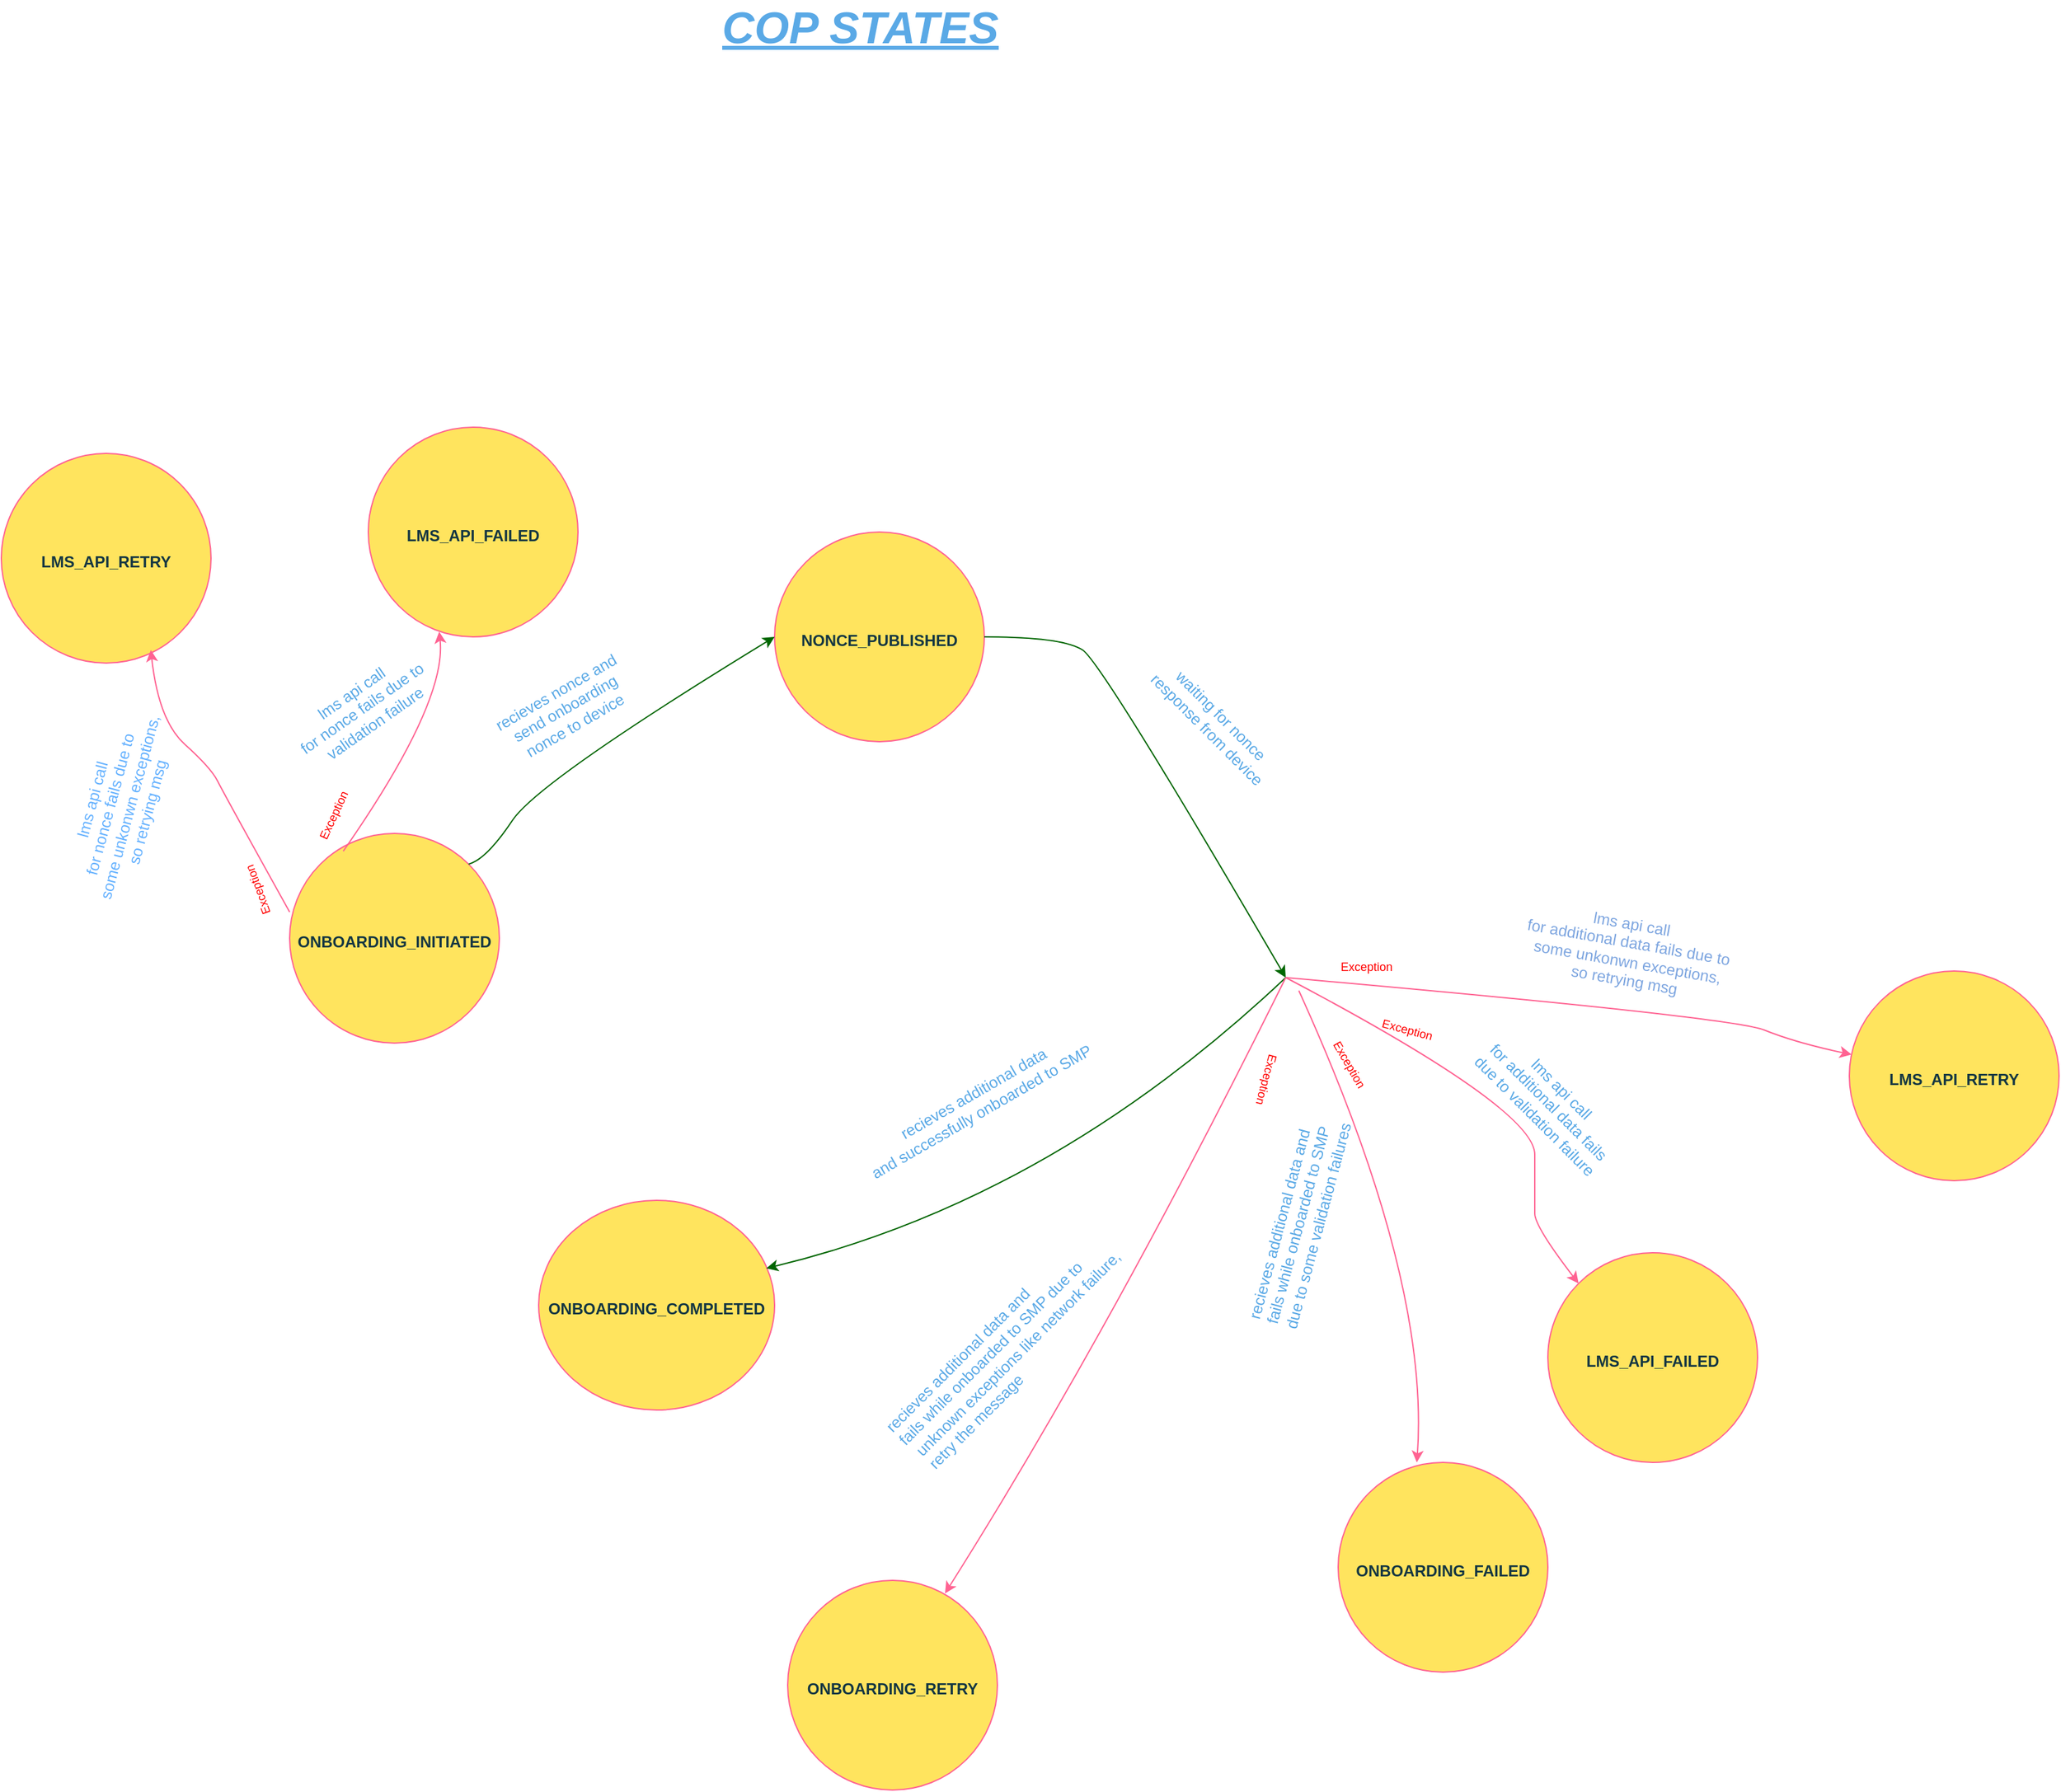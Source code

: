 <mxfile version="15.5.9" type="device"><diagram name="Page-1" id="dd472eb7-4b8b-5cd9-a60b-b15522922e76"><mxGraphModel dx="1882" dy="1286" grid="1" gridSize="10" guides="1" tooltips="1" connect="1" arrows="1" fold="1" page="1" pageScale="1" pageWidth="1100" pageHeight="850" math="0" shadow="0"><root><mxCell id="0"/><mxCell id="1" parent="0"/><mxCell id="45236fa5f4b8e91a-1" value="&lt;span style=&quot;color: rgb(20 , 54 , 66) ; font-family: &amp;#34;helvetica&amp;#34; ; font-size: 12px&quot;&gt;&lt;b&gt;ONBOARDING_INITIATED&lt;/b&gt;&lt;/span&gt;" style="ellipse;whiteSpace=wrap;html=1;rounded=0;shadow=0;dashed=0;comic=0;fontFamily=Verdana;fontSize=22;fontColor=#5AA9E6;fillColor=#FFE45E;strokeColor=#FF6392;" parent="1" vertex="1"><mxGeometry x="130" y="160" width="160" height="160" as="geometry"/></mxCell><mxCell id="45236fa5f4b8e91a-2" value="&lt;span style=&quot;color: rgb(20 , 54 , 66) ; font-family: &amp;#34;helvetica&amp;#34; ; font-size: 12px&quot;&gt;&lt;b&gt;LMS_API_FAILED&lt;/b&gt;&lt;/span&gt;" style="ellipse;whiteSpace=wrap;html=1;rounded=0;shadow=0;dashed=0;comic=0;fontFamily=Verdana;fontSize=22;fontColor=#5AA9E6;fillColor=#FFE45E;strokeColor=#FF6392;" parent="1" vertex="1"><mxGeometry x="1090" y="480" width="160" height="160" as="geometry"/></mxCell><mxCell id="45236fa5f4b8e91a-5" value="&lt;font color=&quot;#143642&quot; face=&quot;helvetica&quot;&gt;&lt;span style=&quot;font-size: 12px&quot;&gt;&lt;b&gt;LMS_API_FAILED&lt;/b&gt;&lt;/span&gt;&lt;/font&gt;" style="ellipse;whiteSpace=wrap;html=1;rounded=0;shadow=0;dashed=0;comic=0;fontFamily=Verdana;fontSize=22;fontColor=#5AA9E6;fillColor=#FFE45E;strokeColor=#FF6392;" parent="1" vertex="1"><mxGeometry x="190" y="-150" width="160" height="160" as="geometry"/></mxCell><mxCell id="45236fa5f4b8e91a-6" value="&lt;span style=&quot;color: rgb(20 , 54 , 66) ; font-family: &amp;#34;helvetica&amp;#34; ; font-size: 12px&quot;&gt;&lt;b&gt;NONCE_PUBLISHED&lt;/b&gt;&lt;/span&gt;" style="ellipse;whiteSpace=wrap;html=1;rounded=0;shadow=0;dashed=0;comic=0;fontFamily=Verdana;fontSize=22;fontColor=#5AA9E6;fillColor=#FFE45E;strokeColor=#FF6392;" parent="1" vertex="1"><mxGeometry x="500" y="-70" width="160" height="160" as="geometry"/></mxCell><mxCell id="45236fa5f4b8e91a-7" value="&lt;span style=&quot;color: rgb(20 , 54 , 66) ; font-family: &amp;#34;helvetica&amp;#34; ; font-size: 12px&quot;&gt;&lt;b&gt;ONBOARDING_COMPLETED&lt;/b&gt;&lt;/span&gt;" style="ellipse;whiteSpace=wrap;html=1;rounded=0;shadow=0;dashed=0;comic=0;fontFamily=Verdana;fontSize=22;fontColor=#5AA9E6;fillColor=#FFE45E;strokeColor=#FF6392;" parent="1" vertex="1"><mxGeometry x="320" y="440" width="180" height="160" as="geometry"/></mxCell><mxCell id="45236fa5f4b8e91a-8" value="&lt;span style=&quot;color: rgb(20 , 54 , 66) ; font-family: &amp;#34;helvetica&amp;#34; ; font-size: 12px&quot;&gt;&lt;b&gt;ONBOARDING_FAILED&lt;/b&gt;&lt;/span&gt;" style="ellipse;whiteSpace=wrap;html=1;rounded=0;shadow=0;dashed=0;comic=0;fontFamily=Verdana;fontSize=22;fontColor=#5AA9E6;fillColor=#FFE45E;strokeColor=#FF6392;" parent="1" vertex="1"><mxGeometry x="930" y="640" width="160" height="160" as="geometry"/></mxCell><mxCell id="TYJBMArK_ucydaSapgoZ-1" value="" style="curved=1;endArrow=classic;html=1;rounded=0;entryX=0;entryY=0.5;entryDx=0;entryDy=0;strokeColor=#006600;fontColor=#5AA9E6;exitX=1;exitY=0;exitDx=0;exitDy=0;" parent="1" source="45236fa5f4b8e91a-1" target="45236fa5f4b8e91a-6" edge="1"><mxGeometry width="50" height="50" relative="1" as="geometry"><mxPoint x="280" y="190" as="sourcePoint"/><mxPoint x="370" y="110" as="targetPoint"/><Array as="points"><mxPoint x="280" y="180"/><mxPoint x="320" y="120"/></Array></mxGeometry></mxCell><mxCell id="TYJBMArK_ucydaSapgoZ-5" value="" style="curved=1;endArrow=classic;html=1;rounded=0;exitX=1;exitY=0.5;exitDx=0;exitDy=0;strokeColor=#006600;fontColor=#5AA9E6;" parent="1" source="45236fa5f4b8e91a-6" edge="1"><mxGeometry width="50" height="50" relative="1" as="geometry"><mxPoint x="740" y="90" as="sourcePoint"/><mxPoint x="890" y="270" as="targetPoint"/><Array as="points"><mxPoint x="720" y="10"/><mxPoint x="750" y="30"/></Array></mxGeometry></mxCell><mxCell id="TYJBMArK_ucydaSapgoZ-6" value="" style="curved=1;endArrow=classic;html=1;rounded=0;entryX=0.965;entryY=0.324;entryDx=0;entryDy=0;entryPerimeter=0;strokeColor=#006600;fontColor=#5AA9E6;" parent="1" target="45236fa5f4b8e91a-7" edge="1"><mxGeometry width="50" height="50" relative="1" as="geometry"><mxPoint x="890" y="270" as="sourcePoint"/><mxPoint x="760" y="475" as="targetPoint"/><Array as="points"><mxPoint x="710" y="440"/></Array></mxGeometry></mxCell><mxCell id="TYJBMArK_ucydaSapgoZ-8" value="" style="curved=1;endArrow=classic;html=1;rounded=0;entryX=0.338;entryY=0.975;entryDx=0;entryDy=0;entryPerimeter=0;strokeColor=#FF6392;fontColor=#5AA9E6;startArrow=none;exitX=0;exitY=1;exitDx=0;exitDy=0;" parent="1" target="45236fa5f4b8e91a-5" edge="1" source="yi5m7oRNvEplAAZUWIpt-15"><mxGeometry width="50" height="50" relative="1" as="geometry"><mxPoint x="170" y="180" as="sourcePoint"/><mxPoint x="300" y="50" as="targetPoint"/><Array as="points"><mxPoint x="250" y="60"/></Array></mxGeometry></mxCell><mxCell id="TYJBMArK_ucydaSapgoZ-9" value="" style="curved=1;endArrow=classic;html=1;rounded=0;entryX=0;entryY=0;entryDx=0;entryDy=0;strokeColor=#FF6392;fontColor=#5AA9E6;" parent="1" target="45236fa5f4b8e91a-2" edge="1"><mxGeometry width="50" height="50" relative="1" as="geometry"><mxPoint x="890" y="270" as="sourcePoint"/><mxPoint x="1180" y="400" as="targetPoint"/><Array as="points"><mxPoint x="1080" y="370"/><mxPoint x="1080" y="440"/><mxPoint x="1080" y="460"/></Array></mxGeometry></mxCell><mxCell id="TYJBMArK_ucydaSapgoZ-11" value="" style="curved=1;endArrow=classic;html=1;rounded=0;strokeColor=#FF6392;fontColor=#5AA9E6;" parent="1" edge="1"><mxGeometry width="50" height="50" relative="1" as="geometry"><mxPoint x="900" y="280" as="sourcePoint"/><mxPoint x="990" y="640" as="targetPoint"/><Array as="points"><mxPoint x="1000" y="500"/></Array></mxGeometry></mxCell><mxCell id="TYJBMArK_ucydaSapgoZ-12" value="lms api call&lt;br&gt;for nonce fails due to&lt;br&gt;&amp;nbsp;validation failure" style="text;html=1;align=center;verticalAlign=middle;resizable=0;points=[];autosize=1;strokeColor=none;fillColor=none;fontColor=#5AA9E6;rotation=-35;" parent="1" vertex="1"><mxGeometry x="120" y="40" width="130" height="50" as="geometry"/></mxCell><mxCell id="TYJBMArK_ucydaSapgoZ-13" value="recieves nonce and &lt;br&gt;send onboarding &lt;br&gt;nonce to device" style="text;html=1;align=center;verticalAlign=middle;resizable=0;points=[];autosize=1;strokeColor=none;fillColor=none;fontColor=#5AA9E6;rotation=-30;" parent="1" vertex="1"><mxGeometry x="280" y="40" width="120" height="50" as="geometry"/></mxCell><mxCell id="TYJBMArK_ucydaSapgoZ-14" value="waiting for nonce &lt;br&gt;response from device" style="text;html=1;align=center;verticalAlign=middle;resizable=0;points=[];autosize=1;strokeColor=none;fillColor=none;fontColor=#5AA9E6;rotation=45;" parent="1" vertex="1"><mxGeometry x="770" y="60" width="130" height="30" as="geometry"/></mxCell><mxCell id="TYJBMArK_ucydaSapgoZ-15" value="lms api call&lt;br&gt;for additional data fails&lt;br&gt;due to validation failure" style="text;html=1;align=center;verticalAlign=middle;resizable=0;points=[];autosize=1;strokeColor=none;fillColor=none;fontColor=#5AA9E6;rotation=45;" parent="1" vertex="1"><mxGeometry x="1020" y="340" width="140" height="50" as="geometry"/></mxCell><mxCell id="TYJBMArK_ucydaSapgoZ-16" value="recieves additional data &lt;br&gt;and successfully onboarded to SMP&amp;nbsp;" style="text;html=1;align=center;verticalAlign=middle;resizable=0;points=[];autosize=1;strokeColor=none;fillColor=none;fontColor=#5AA9E6;rotation=-30;" parent="1" vertex="1"><mxGeometry x="550" y="350" width="210" height="30" as="geometry"/></mxCell><mxCell id="TYJBMArK_ucydaSapgoZ-17" value="recieves additional data and &lt;br&gt;fails while onboarded to SMP due to some validation failures" style="text;whiteSpace=wrap;html=1;fontColor=#5AA9E6;rotation=-75;" parent="1" vertex="1"><mxGeometry x="800" y="430" width="180" height="30" as="geometry"/></mxCell><mxCell id="TYJBMArK_ucydaSapgoZ-18" value="&lt;font style=&quot;font-size: 34px&quot;&gt;&lt;b&gt;&lt;i&gt;&lt;u&gt;COP STATES&lt;/u&gt;&lt;/i&gt;&lt;/b&gt;&lt;/font&gt;" style="text;html=1;align=center;verticalAlign=middle;resizable=0;points=[];autosize=1;strokeColor=none;fillColor=none;fontColor=#5AA9E6;" parent="1" vertex="1"><mxGeometry x="450" y="-470" width="230" height="30" as="geometry"/></mxCell><mxCell id="yi5m7oRNvEplAAZUWIpt-1" value="&lt;font color=&quot;#143642&quot; face=&quot;helvetica&quot;&gt;&lt;span style=&quot;font-size: 12px&quot;&gt;&lt;b&gt;LMS_API_RETRY&lt;/b&gt;&lt;/span&gt;&lt;/font&gt;" style="ellipse;whiteSpace=wrap;html=1;rounded=0;shadow=0;dashed=0;comic=0;fontFamily=Verdana;fontSize=22;fontColor=#5AA9E6;fillColor=#FFE45E;strokeColor=#FF6392;" vertex="1" parent="1"><mxGeometry x="-90" y="-130" width="160" height="160" as="geometry"/></mxCell><mxCell id="yi5m7oRNvEplAAZUWIpt-2" value="" style="curved=1;endArrow=classic;html=1;rounded=0;entryX=0.338;entryY=0.975;entryDx=0;entryDy=0;entryPerimeter=0;strokeColor=#FF6392;fontColor=#5AA9E6;" edge="1" parent="1"><mxGeometry width="50" height="50" relative="1" as="geometry"><mxPoint x="130" y="220" as="sourcePoint"/><mxPoint x="24.08" y="20" as="targetPoint"/><Array as="points"><mxPoint x="80" y="130"/><mxPoint x="70" y="110"/><mxPoint x="30" y="74"/></Array></mxGeometry></mxCell><mxCell id="yi5m7oRNvEplAAZUWIpt-3" value="&lt;font color=&quot;#66b2ff&quot;&gt;lms api call&lt;br&gt;for nonce fails due to&lt;br&gt;&amp;nbsp;some unkonwn exceptions,&lt;br&gt;&amp;nbsp;so retrying msg&lt;/font&gt;" style="text;html=1;align=center;verticalAlign=middle;resizable=0;points=[];autosize=1;strokeColor=none;fillColor=none;rotation=-75;fontColor=#5AA9E6;" vertex="1" parent="1"><mxGeometry x="-80" y="110" width="160" height="60" as="geometry"/></mxCell><mxCell id="yi5m7oRNvEplAAZUWIpt-4" value="&lt;font color=&quot;#143642&quot; face=&quot;helvetica&quot;&gt;&lt;span style=&quot;font-size: 12px&quot;&gt;&lt;b&gt;LMS_API_RETRY&lt;/b&gt;&lt;/span&gt;&lt;/font&gt;" style="ellipse;whiteSpace=wrap;html=1;rounded=0;shadow=0;dashed=0;comic=0;fontFamily=Verdana;fontSize=22;fontColor=#5AA9E6;fillColor=#FFE45E;strokeColor=#FF6392;" vertex="1" parent="1"><mxGeometry x="1320" y="265" width="160" height="160" as="geometry"/></mxCell><mxCell id="yi5m7oRNvEplAAZUWIpt-5" value="" style="curved=1;endArrow=classic;html=1;rounded=0;strokeColor=#FF6392;fontColor=#5AA9E6;" edge="1" parent="1" target="yi5m7oRNvEplAAZUWIpt-4"><mxGeometry width="50" height="50" relative="1" as="geometry"><mxPoint x="890" y="270" as="sourcePoint"/><mxPoint x="1273.431" y="453.431" as="targetPoint"/><Array as="points"><mxPoint x="1230" y="300"/><mxPoint x="1280" y="320"/></Array></mxGeometry></mxCell><mxCell id="yi5m7oRNvEplAAZUWIpt-6" value="&lt;font color=&quot;#7ea6e0&quot;&gt;lms api call&lt;br&gt;for&amp;nbsp;additional data&amp;nbsp;fails due to&lt;br&gt;&amp;nbsp;some unkonwn exceptions,&lt;br&gt;&amp;nbsp;so retrying msg&lt;/font&gt;" style="text;html=1;align=center;verticalAlign=middle;resizable=0;points=[];autosize=1;strokeColor=none;fillColor=none;rotation=10;fontColor=#5AA9E6;" vertex="1" parent="1"><mxGeometry x="1065" y="220" width="170" height="60" as="geometry"/></mxCell><mxCell id="yi5m7oRNvEplAAZUWIpt-9" value="&lt;span style=&quot;color: rgb(20 , 54 , 66) ; font-family: &amp;#34;helvetica&amp;#34; ; font-size: 12px&quot;&gt;&lt;b&gt;ONBOARDING_RETRY&lt;/b&gt;&lt;/span&gt;" style="ellipse;whiteSpace=wrap;html=1;rounded=0;shadow=0;dashed=0;comic=0;fontFamily=Verdana;fontSize=22;fontColor=#5AA9E6;fillColor=#FFE45E;strokeColor=#FF6392;" vertex="1" parent="1"><mxGeometry x="510" y="730" width="160" height="160" as="geometry"/></mxCell><mxCell id="yi5m7oRNvEplAAZUWIpt-10" value="" style="curved=1;endArrow=classic;html=1;rounded=0;strokeColor=#FF6392;fontColor=#5AA9E6;" edge="1" parent="1"><mxGeometry width="50" height="50" relative="1" as="geometry"><mxPoint x="890" y="270" as="sourcePoint"/><mxPoint x="630" y="740" as="targetPoint"/><Array as="points"><mxPoint x="756.3" y="540"/></Array></mxGeometry></mxCell><mxCell id="yi5m7oRNvEplAAZUWIpt-11" value="recieves additional data and&lt;br&gt;fails while onboarded to SMP due to&lt;br&gt;&amp;nbsp;unknown exceptions like network failure,&lt;br&gt;&amp;nbsp;retry the message" style="text;whiteSpace=wrap;html=1;rotation=-45;fontColor=#5AA9E6;" vertex="1" parent="1"><mxGeometry x="540" y="480" width="340" height="40" as="geometry"/></mxCell><mxCell id="yi5m7oRNvEplAAZUWIpt-14" value="&lt;font style=&quot;font-size: 9px&quot;&gt;Exception&lt;/font&gt;" style="text;whiteSpace=wrap;html=1;fontColor=#FF0000;rotation=-110;" vertex="1" parent="1"><mxGeometry x="60" y="170" width="80" height="30" as="geometry"/></mxCell><mxCell id="yi5m7oRNvEplAAZUWIpt-15" value="Exception" style="text;whiteSpace=wrap;html=1;fontSize=9;fontColor=#FF0000;rotation=-65;" vertex="1" parent="1"><mxGeometry x="140" y="125" width="60" height="30" as="geometry"/></mxCell><mxCell id="yi5m7oRNvEplAAZUWIpt-17" value="Exception" style="text;whiteSpace=wrap;html=1;fontSize=9;fontColor=#FF0000;" vertex="1" parent="1"><mxGeometry x="930" y="250" width="60" height="30" as="geometry"/></mxCell><mxCell id="yi5m7oRNvEplAAZUWIpt-18" value="Exception" style="text;whiteSpace=wrap;html=1;fontSize=9;fontColor=#FF0000;rotation=15;" vertex="1" parent="1"><mxGeometry x="960" y="300" width="60" height="30" as="geometry"/></mxCell><mxCell id="yi5m7oRNvEplAAZUWIpt-19" value="Exception" style="text;whiteSpace=wrap;html=1;fontSize=9;fontColor=#FF0000;rotation=60;" vertex="1" parent="1"><mxGeometry x="910" y="330" width="60" height="30" as="geometry"/></mxCell><mxCell id="yi5m7oRNvEplAAZUWIpt-20" value="Exception" style="text;whiteSpace=wrap;html=1;fontSize=9;fontColor=#FF0000;rotation=105;" vertex="1" parent="1"><mxGeometry x="840" y="340" width="60" height="30" as="geometry"/></mxCell></root></mxGraphModel></diagram></mxfile>